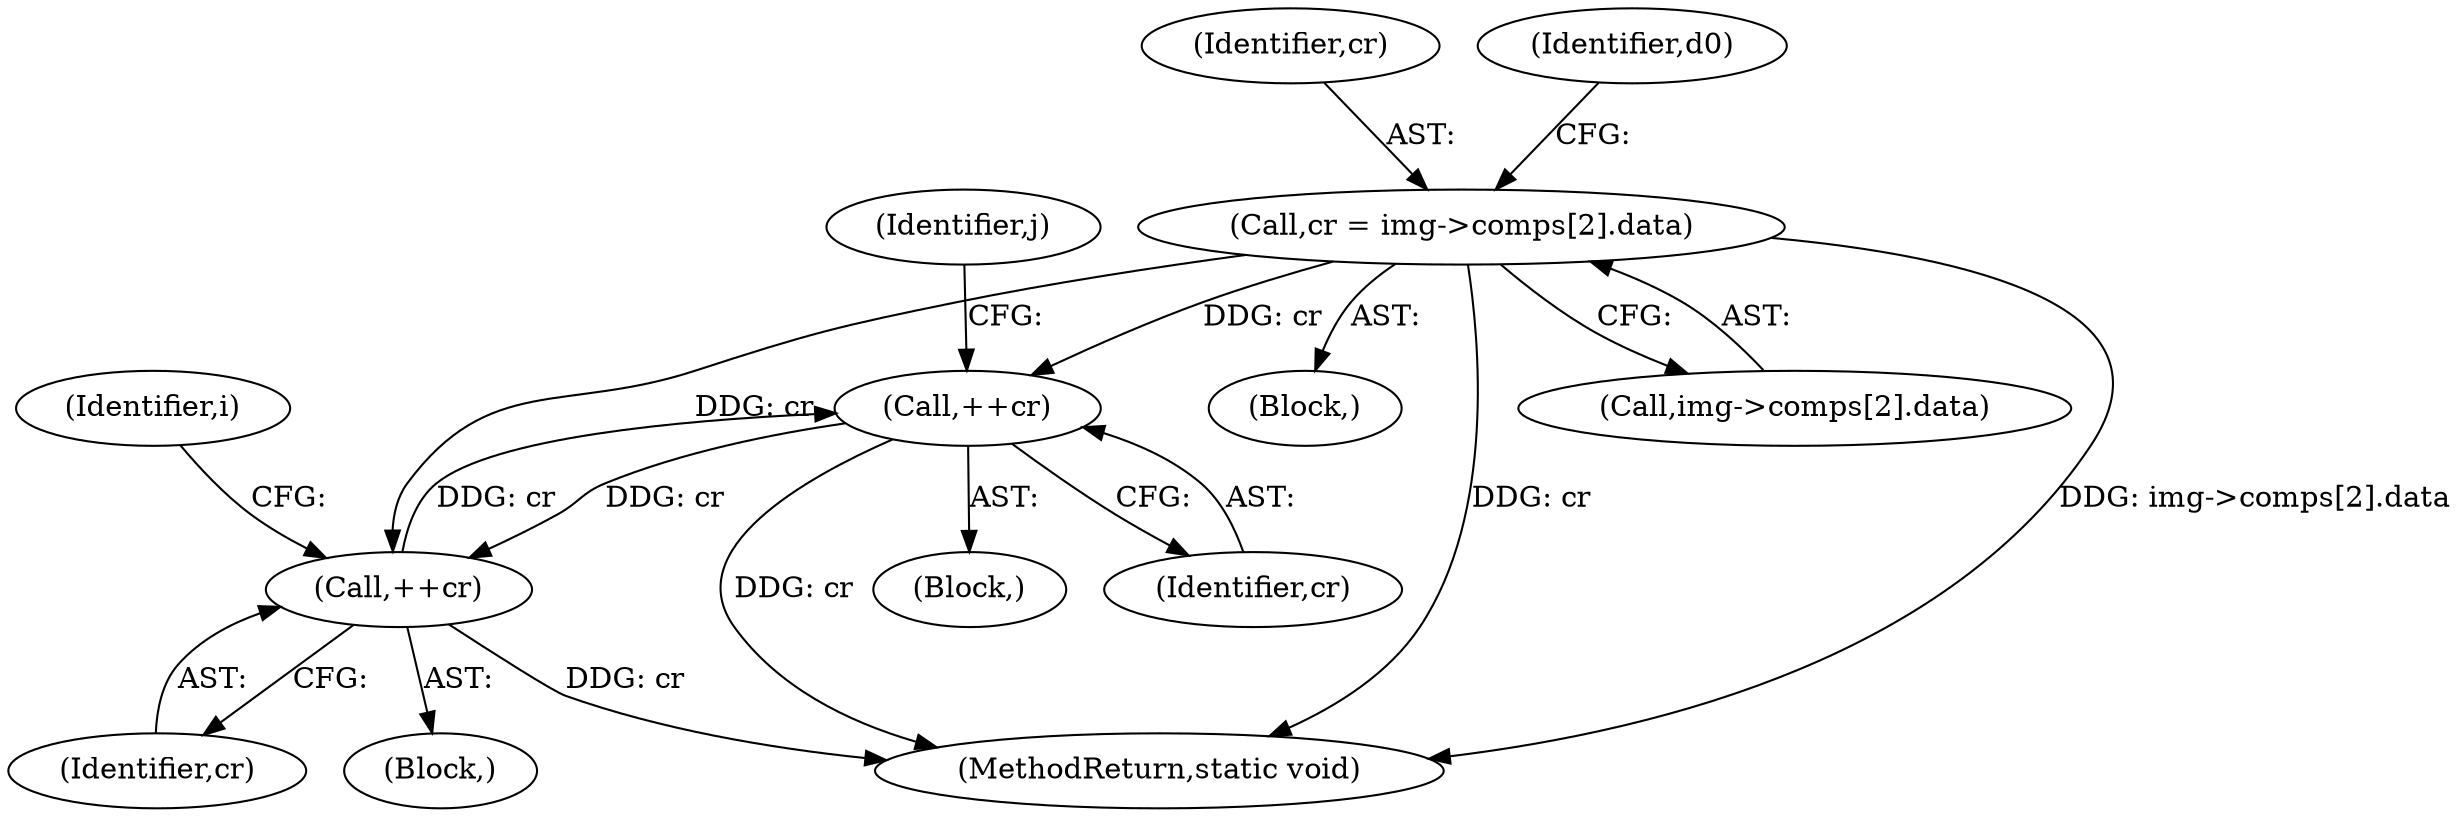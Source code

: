 digraph "0_openjpeg_15f081c89650dccee4aa4ae66f614c3fdb268767_1@array" {
"1000192" [label="(Call,cr = img->comps[2].data)"];
"1000351" [label="(Call,++cr)"];
"1000380" [label="(Call,++cr)"];
"1000381" [label="(Identifier,cr)"];
"1000306" [label="(Identifier,j)"];
"1000380" [label="(Call,++cr)"];
"1000104" [label="(Block,)"];
"1000192" [label="(Call,cr = img->comps[2].data)"];
"1000357" [label="(Block,)"];
"1000267" [label="(Identifier,i)"];
"1000538" [label="(MethodReturn,static void)"];
"1000193" [label="(Identifier,cr)"];
"1000352" [label="(Identifier,cr)"];
"1000202" [label="(Identifier,d0)"];
"1000351" [label="(Call,++cr)"];
"1000308" [label="(Block,)"];
"1000194" [label="(Call,img->comps[2].data)"];
"1000192" -> "1000104"  [label="AST: "];
"1000192" -> "1000194"  [label="CFG: "];
"1000193" -> "1000192"  [label="AST: "];
"1000194" -> "1000192"  [label="AST: "];
"1000202" -> "1000192"  [label="CFG: "];
"1000192" -> "1000538"  [label="DDG: img->comps[2].data"];
"1000192" -> "1000538"  [label="DDG: cr"];
"1000192" -> "1000351"  [label="DDG: cr"];
"1000192" -> "1000380"  [label="DDG: cr"];
"1000351" -> "1000308"  [label="AST: "];
"1000351" -> "1000352"  [label="CFG: "];
"1000352" -> "1000351"  [label="AST: "];
"1000306" -> "1000351"  [label="CFG: "];
"1000351" -> "1000538"  [label="DDG: cr"];
"1000380" -> "1000351"  [label="DDG: cr"];
"1000351" -> "1000380"  [label="DDG: cr"];
"1000380" -> "1000357"  [label="AST: "];
"1000380" -> "1000381"  [label="CFG: "];
"1000381" -> "1000380"  [label="AST: "];
"1000267" -> "1000380"  [label="CFG: "];
"1000380" -> "1000538"  [label="DDG: cr"];
}
